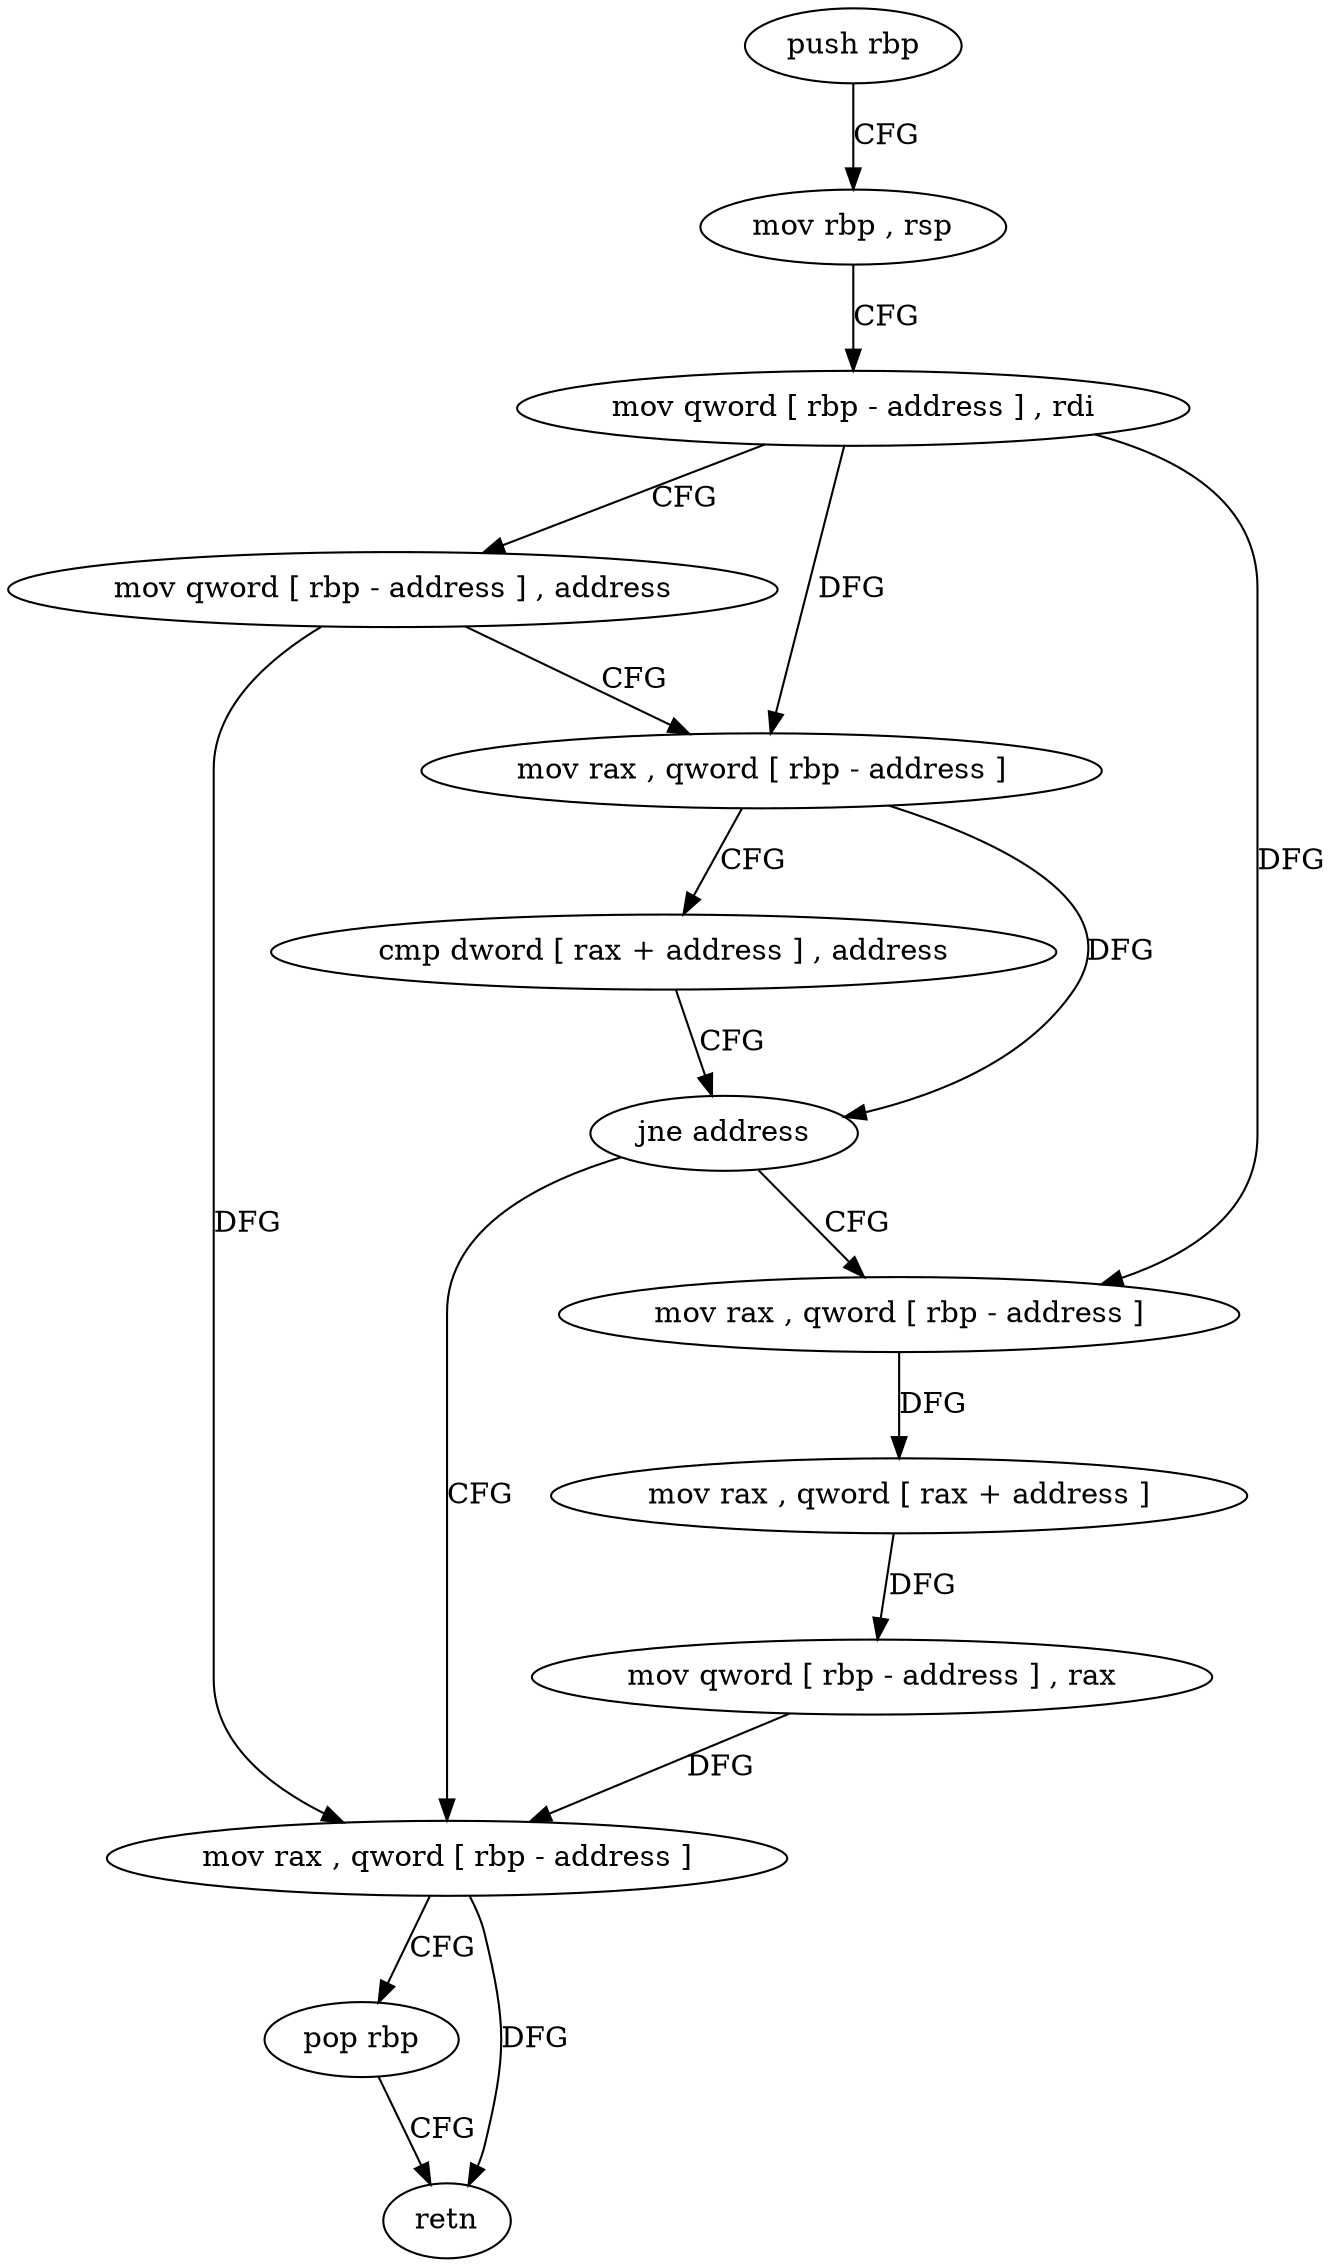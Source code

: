 digraph "func" {
"188160" [label = "push rbp" ]
"188161" [label = "mov rbp , rsp" ]
"188164" [label = "mov qword [ rbp - address ] , rdi" ]
"188168" [label = "mov qword [ rbp - address ] , address" ]
"188176" [label = "mov rax , qword [ rbp - address ]" ]
"188180" [label = "cmp dword [ rax + address ] , address" ]
"188184" [label = "jne address" ]
"188202" [label = "mov rax , qword [ rbp - address ]" ]
"188190" [label = "mov rax , qword [ rbp - address ]" ]
"188206" [label = "pop rbp" ]
"188207" [label = "retn" ]
"188194" [label = "mov rax , qword [ rax + address ]" ]
"188198" [label = "mov qword [ rbp - address ] , rax" ]
"188160" -> "188161" [ label = "CFG" ]
"188161" -> "188164" [ label = "CFG" ]
"188164" -> "188168" [ label = "CFG" ]
"188164" -> "188176" [ label = "DFG" ]
"188164" -> "188190" [ label = "DFG" ]
"188168" -> "188176" [ label = "CFG" ]
"188168" -> "188202" [ label = "DFG" ]
"188176" -> "188180" [ label = "CFG" ]
"188176" -> "188184" [ label = "DFG" ]
"188180" -> "188184" [ label = "CFG" ]
"188184" -> "188202" [ label = "CFG" ]
"188184" -> "188190" [ label = "CFG" ]
"188202" -> "188206" [ label = "CFG" ]
"188202" -> "188207" [ label = "DFG" ]
"188190" -> "188194" [ label = "DFG" ]
"188206" -> "188207" [ label = "CFG" ]
"188194" -> "188198" [ label = "DFG" ]
"188198" -> "188202" [ label = "DFG" ]
}
